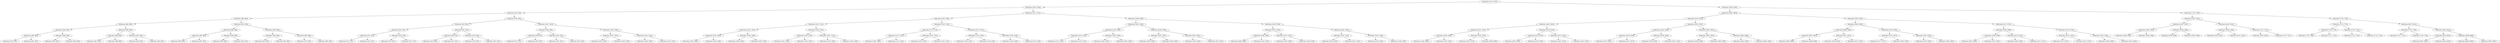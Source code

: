 digraph G{
962249445 [label="Node{data=[3547, 3547]}"]
962249445 -> 1100856685
1100856685 [label="Node{data=[1043, 1043]}"]
1100856685 -> 1244172753
1244172753 [label="Node{data=[910, 910]}"]
1244172753 -> 2070776017
2070776017 [label="Node{data=[894, 894]}"]
2070776017 -> 349122739
349122739 [label="Node{data=[886, 886]}"]
349122739 -> 940937618
940937618 [label="Node{data=[882, 882]}"]
940937618 -> 909982040
909982040 [label="Node{data=[880, 880]}"]
909982040 -> 562107470
562107470 [label="Node{data=[879, 879]}"]
909982040 -> 1286005349
1286005349 [label="Node{data=[881, 881]}"]
940937618 -> 1479238498
1479238498 [label="Node{data=[884, 884]}"]
1479238498 -> 117667526
117667526 [label="Node{data=[883, 883]}"]
1479238498 -> 780742924
780742924 [label="Node{data=[885, 885]}"]
349122739 -> 1439128434
1439128434 [label="Node{data=[890, 890]}"]
1439128434 -> 1450447579
1450447579 [label="Node{data=[888, 888]}"]
1450447579 -> 1256061845
1256061845 [label="Node{data=[887, 887]}"]
1450447579 -> 758887059
758887059 [label="Node{data=[889, 889]}"]
1439128434 -> 1112039565
1112039565 [label="Node{data=[892, 892]}"]
1112039565 -> 886849749
886849749 [label="Node{data=[891, 891]}"]
1112039565 -> 301470856
301470856 [label="Node{data=[893, 893]}"]
2070776017 -> 1638372110
1638372110 [label="Node{data=[902, 902]}"]
1638372110 -> 1626000319
1626000319 [label="Node{data=[898, 898]}"]
1626000319 -> 921101727
921101727 [label="Node{data=[896, 896]}"]
921101727 -> 1735125919
1735125919 [label="Node{data=[895, 895]}"]
921101727 -> 982068127
982068127 [label="Node{data=[897, 897]}"]
1626000319 -> 210282562
210282562 [label="Node{data=[900, 900]}"]
210282562 -> 222522961
222522961 [label="Node{data=[899, 899]}"]
210282562 -> 902585205
902585205 [label="Node{data=[901, 901]}"]
1638372110 -> 1181375360
1181375360 [label="Node{data=[906, 906]}"]
1181375360 -> 258548151
258548151 [label="Node{data=[904, 904]}"]
258548151 -> 432990189
432990189 [label="Node{data=[903, 903]}"]
258548151 -> 1317929042
1317929042 [label="Node{data=[905, 905]}"]
1181375360 -> 1512891480
1512891480 [label="Node{data=[908, 908]}"]
1512891480 -> 479072819
479072819 [label="Node{data=[907, 907]}"]
1512891480 -> 1913749440
1913749440 [label="Node{data=[909, 909]}"]
1244172753 -> 1285782848
1285782848 [label="Node{data=[926, 926]}"]
1285782848 -> 1905282728
1905282728 [label="Node{data=[918, 918]}"]
1905282728 -> 493077795
493077795 [label="Node{data=[914, 914]}"]
493077795 -> 1693799984
1693799984 [label="Node{data=[912, 912]}"]
1693799984 -> 862678675
862678675 [label="Node{data=[911, 911]}"]
1693799984 -> 1090360152
1090360152 [label="Node{data=[913, 913]}"]
493077795 -> 1135877305
1135877305 [label="Node{data=[916, 916]}"]
1135877305 -> 222205481
222205481 [label="Node{data=[915, 915]}"]
1135877305 -> 1707704043
1707704043 [label="Node{data=[917, 917]}"]
1905282728 -> 1233278553
1233278553 [label="Node{data=[922, 922]}"]
1233278553 -> 716229124
716229124 [label="Node{data=[920, 920]}"]
716229124 -> 1405521573
1405521573 [label="Node{data=[919, 919]}"]
716229124 -> 2102828048
2102828048 [label="Node{data=[921, 921]}"]
1233278553 -> 649932157
649932157 [label="Node{data=[924, 924]}"]
649932157 -> 175186756
175186756 [label="Node{data=[923, 923]}"]
649932157 -> 1839544073
1839544073 [label="Node{data=[925, 925]}"]
1285782848 -> 609915057
609915057 [label="Node{data=[1035, 1035]}"]
609915057 -> 1799587714
1799587714 [label="Node{data=[930, 930]}"]
1799587714 -> 1756099245
1756099245 [label="Node{data=[928, 928]}"]
1756099245 -> 754097614
754097614 [label="Node{data=[927, 927]}"]
1756099245 -> 1558011897
1558011897 [label="Node{data=[929, 929]}"]
1799587714 -> 727034999
727034999 [label="Node{data=[932, 932]}"]
727034999 -> 475794730
475794730 [label="Node{data=[931, 931]}"]
727034999 -> 620298114
620298114 [label="Node{data=[933, 933]}"]
609915057 -> 317480563
317480563 [label="Node{data=[1039, 1039]}"]
317480563 -> 341601869
341601869 [label="Node{data=[1037, 1037]}"]
341601869 -> 1754596529
1754596529 [label="Node{data=[1036, 1036]}"]
341601869 -> 200471246
200471246 [label="Node{data=[1038, 1038]}"]
317480563 -> 2065512965
2065512965 [label="Node{data=[1041, 1041]}"]
2065512965 -> 214179117
214179117 [label="Node{data=[1040, 1040]}"]
2065512965 -> 1278488712
1278488712 [label="Node{data=[1042, 1042]}"]
1100856685 -> 1347211074
1347211074 [label="Node{data=[2151, 2151]}"]
1347211074 -> 1108544092
1108544092 [label="Node{data=[1059, 1059]}"]
1108544092 -> 1855085126
1855085126 [label="Node{data=[1051, 1051]}"]
1855085126 -> 55543660
55543660 [label="Node{data=[1047, 1047]}"]
55543660 -> 902790808
902790808 [label="Node{data=[1045, 1045]}"]
902790808 -> 1867830167
1867830167 [label="Node{data=[1044, 1044]}"]
902790808 -> 325641297
325641297 [label="Node{data=[1046, 1046]}"]
55543660 -> 1826842039
1826842039 [label="Node{data=[1049, 1049]}"]
1826842039 -> 580316429
580316429 [label="Node{data=[1048, 1048]}"]
1826842039 -> 1796688547
1796688547 [label="Node{data=[1050, 1050]}"]
1855085126 -> 1065968124
1065968124 [label="Node{data=[1055, 1055]}"]
1065968124 -> 1211131239
1211131239 [label="Node{data=[1053, 1053]}"]
1211131239 -> 1566246889
1566246889 [label="Node{data=[1052, 1052]}"]
1211131239 -> 214441139
214441139 [label="Node{data=[1054, 1054]}"]
1065968124 -> 2025458263
2025458263 [label="Node{data=[1057, 1057]}"]
2025458263 -> 870990714
870990714 [label="Node{data=[1056, 1056]}"]
2025458263 -> 906718881
906718881 [label="Node{data=[1058, 1058]}"]
1108544092 -> 2062209367
2062209367 [label="Node{data=[2143, 2143]}"]
2062209367 -> 1386906863
1386906863 [label="Node{data=[1513, 1513]}"]
1386906863 -> 859503699
859503699 [label="Node{data=[1107, 1107]}"]
859503699 -> 1588196083
1588196083 [label="Node{data=[1060, 1060]}"]
859503699 -> 1927671832
1927671832 [label="Node{data=[1116, 1116]}"]
1386906863 -> 1961791319
1961791319 [label="Node{data=[2141, 2141]}"]
1961791319 -> 273821181
273821181 [label="Node{data=[2128, 2128]}"]
1961791319 -> 24996718
24996718 [label="Node{data=[2142, 2142]}"]
2062209367 -> 1548037737
1548037737 [label="Node{data=[2147, 2147]}"]
1548037737 -> 1548850817
1548850817 [label="Node{data=[2145, 2145]}"]
1548850817 -> 1567450419
1567450419 [label="Node{data=[2144, 2144]}"]
1548850817 -> 924931051
924931051 [label="Node{data=[2146, 2146]}"]
1548037737 -> 1122108672
1122108672 [label="Node{data=[2149, 2149]}"]
1122108672 -> 316106307
316106307 [label="Node{data=[2148, 2148]}"]
1122108672 -> 614850007
614850007 [label="Node{data=[2150, 2150]}"]
1347211074 -> 421948579
421948579 [label="Node{data=[3446, 3446]}"]
421948579 -> 1262395522
1262395522 [label="Node{data=[2405, 2405]}"]
1262395522 -> 1651647192
1651647192 [label="Node{data=[2166, 2166]}"]
1651647192 -> 1748172836
1748172836 [label="Node{data=[2153, 2153]}"]
1748172836 -> 1113209589
1113209589 [label="Node{data=[2152, 2152]}"]
1748172836 -> 2086582412
2086582412 [label="Node{data=[2154, 2154]}"]
1651647192 -> 264843581
264843581 [label="Node{data=[2403, 2403]}"]
264843581 -> 2131440320
2131440320 [label="Node{data=[2402, 2402]}"]
264843581 -> 1813324358
1813324358 [label="Node{data=[2404, 2404]}"]
1262395522 -> 1694924176
1694924176 [label="Node{data=[2409, 2409]}"]
1694924176 -> 595650772
595650772 [label="Node{data=[2407, 2407]}"]
595650772 -> 87774038
87774038 [label="Node{data=[2406, 2406]}"]
595650772 -> 1081693861
1081693861 [label="Node{data=[2408, 2408]}"]
1694924176 -> 382032327
382032327 [label="Node{data=[3031, 3031]}"]
382032327 -> 849855875
849855875 [label="Node{data=[2443, 2443]}"]
382032327 -> 1834582370
1834582370 [label="Node{data=[3052, 3052]}"]
421948579 -> 1738489362
1738489362 [label="Node{data=[3539, 3539]}"]
1738489362 -> 1529370695
1529370695 [label="Node{data=[3535, 3535]}"]
1529370695 -> 1471092092
1471092092 [label="Node{data=[3506, 3506]}"]
1471092092 -> 1985793146
1985793146 [label="Node{data=[3468, 3468]}"]
1471092092 -> 1756168973
1756168973 [label="Node{data=[3534, 3534]}"]
1529370695 -> 1910412351
1910412351 [label="Node{data=[3537, 3537]}"]
1910412351 -> 1584753549
1584753549 [label="Node{data=[3536, 3536]}"]
1910412351 -> 1322930981
1322930981 [label="Node{data=[3538, 3538]}"]
1738489362 -> 1324319896
1324319896 [label="Node{data=[3543, 3543]}"]
1324319896 -> 1259703830
1259703830 [label="Node{data=[3541, 3541]}"]
1259703830 -> 1045016058
1045016058 [label="Node{data=[3540, 3540]}"]
1259703830 -> 580293229
580293229 [label="Node{data=[3542, 3542]}"]
1324319896 -> 284101091
284101091 [label="Node{data=[3545, 3545]}"]
284101091 -> 2003652822
2003652822 [label="Node{data=[3544, 3544]}"]
284101091 -> 70784444
70784444 [label="Node{data=[3546, 3546]}"]
962249445 -> 304872108
304872108 [label="Node{data=[5583, 5583]}"]
304872108 -> 2061719835
2061719835 [label="Node{data=[4605, 4605]}"]
2061719835 -> 1737837937
1737837937 [label="Node{data=[4324, 4324]}"]
1737837937 -> 591667658
591667658 [label="Node{data=[3901, 3901]}"]
591667658 -> 1853309332
1853309332 [label="Node{data=[3551, 3551]}"]
1853309332 -> 247264960
247264960 [label="Node{data=[3549, 3549]}"]
247264960 -> 1133497507
1133497507 [label="Node{data=[3548, 3548]}"]
247264960 -> 1103621993
1103621993 [label="Node{data=[3550, 3550]}"]
1853309332 -> 367553828
367553828 [label="Node{data=[3553, 3553]}"]
367553828 -> 2081129391
2081129391 [label="Node{data=[3552, 3552]}"]
367553828 -> 1096594009
1096594009 [label="Node{data=[3896, 3896]}"]
591667658 -> 1058976188
1058976188 [label="Node{data=[4320, 4320]}"]
1058976188 -> 1766423094
1766423094 [label="Node{data=[4318, 4318]}"]
1766423094 -> 1233095243
1233095243 [label="Node{data=[4302, 4302]}"]
1766423094 -> 1838491463
1838491463 [label="Node{data=[4319, 4319]}"]
1058976188 -> 667744280
667744280 [label="Node{data=[4322, 4322]}"]
667744280 -> 100052509
100052509 [label="Node{data=[4321, 4321]}"]
667744280 -> 820920634
820920634 [label="Node{data=[4323, 4323]}"]
1737837937 -> 1946543999
1946543999 [label="Node{data=[4332, 4332]}"]
1946543999 -> 877252063
877252063 [label="Node{data=[4328, 4328]}"]
877252063 -> 83827469
83827469 [label="Node{data=[4326, 4326]}"]
83827469 -> 1188724025
1188724025 [label="Node{data=[4325, 4325]}"]
83827469 -> 490689666
490689666 [label="Node{data=[4327, 4327]}"]
877252063 -> 1742886351
1742886351 [label="Node{data=[4330, 4330]}"]
1742886351 -> 465112397
465112397 [label="Node{data=[4329, 4329]}"]
1742886351 -> 236947638
236947638 [label="Node{data=[4331, 4331]}"]
1946543999 -> 1776502451
1776502451 [label="Node{data=[4601, 4601]}"]
1776502451 -> 484063853
484063853 [label="Node{data=[4581, 4581]}"]
484063853 -> 1339727838
1339727838 [label="Node{data=[4568, 4568]}"]
484063853 -> 1039332523
1039332523 [label="Node{data=[4600, 4600]}"]
1776502451 -> 1322777464
1322777464 [label="Node{data=[4603, 4603]}"]
1322777464 -> 60012957
60012957 [label="Node{data=[4602, 4602]}"]
1322777464 -> 405594718
405594718 [label="Node{data=[4604, 4604]}"]
2061719835 -> 852564572
852564572 [label="Node{data=[5076, 5076]}"]
852564572 -> 1135360837
1135360837 [label="Node{data=[4661, 4661]}"]
1135360837 -> 1575824892
1575824892 [label="Node{data=[4609, 4609]}"]
1575824892 -> 581704205
581704205 [label="Node{data=[4607, 4607]}"]
581704205 -> 412481534
412481534 [label="Node{data=[4606, 4606]}"]
581704205 -> 977371578
977371578 [label="Node{data=[4608, 4608]}"]
1575824892 -> 242731459
242731459 [label="Node{data=[4611, 4611]}"]
242731459 -> 1288296050
1288296050 [label="Node{data=[4610, 4610]}"]
242731459 -> 2077553170
2077553170 [label="Node{data=[4612, 4612]}"]
1135360837 -> 1303306371
1303306371 [label="Node{data=[5029, 5029]}"]
1303306371 -> 2108096804
2108096804 [label="Node{data=[4767, 4767]}"]
2108096804 -> 2145333924
2145333924 [label="Node{data=[4727, 4727]}"]
2108096804 -> 591862575
591862575 [label="Node{data=[5028, 5028]}"]
1303306371 -> 433544508
433544508 [label="Node{data=[5032, 5032]}"]
433544508 -> 1547485443
1547485443 [label="Node{data=[5030, 5030]}"]
433544508 -> 1525711410
1525711410 [label="Node{data=[5065, 5065]}"]
852564572 -> 1106605088
1106605088 [label="Node{data=[5572, 5572]}"]
1106605088 -> 1659432863
1659432863 [label="Node{data=[5568, 5568]}"]
1659432863 -> 1491475992
1491475992 [label="Node{data=[5566, 5566]}"]
1491475992 -> 114947620
114947620 [label="Node{data=[5565, 5565]}"]
1491475992 -> 1827133099
1827133099 [label="Node{data=[5567, 5567]}"]
1659432863 -> 1238784191
1238784191 [label="Node{data=[5570, 5570]}"]
1238784191 -> 556304707
556304707 [label="Node{data=[5569, 5569]}"]
1238784191 -> 1753822100
1753822100 [label="Node{data=[5571, 5571]}"]
1106605088 -> 982119072
982119072 [label="Node{data=[5576, 5576]}"]
982119072 -> 1105286894
1105286894 [label="Node{data=[5574, 5574]}"]
1105286894 -> 619101440
619101440 [label="Node{data=[5573, 5573]}"]
1105286894 -> 89272219
89272219 [label="Node{data=[5575, 5575]}"]
982119072 -> 1891352931
1891352931 [label="Node{data=[5581, 5581]}"]
1891352931 -> 992391100
992391100 [label="Node{data=[5580, 5580]}"]
1891352931 -> 716774245
716774245 [label="Node{data=[5582, 5582]}"]
304872108 -> 1040439134
1040439134 [label="Node{data=[7748, 7748]}"]
1040439134 -> 278772004
278772004 [label="Node{data=[5591, 5591]}"]
278772004 -> 516468676
516468676 [label="Node{data=[5587, 5587]}"]
516468676 -> 2093546827
2093546827 [label="Node{data=[5585, 5585]}"]
2093546827 -> 1548840107
1548840107 [label="Node{data=[5584, 5584]}"]
2093546827 -> 569944732
569944732 [label="Node{data=[5586, 5586]}"]
516468676 -> 2048231400
2048231400 [label="Node{data=[5589, 5589]}"]
2048231400 -> 1091313476
1091313476 [label="Node{data=[5588, 5588]}"]
2048231400 -> 384763898
384763898 [label="Node{data=[5590, 5590]}"]
278772004 -> 1915216881
1915216881 [label="Node{data=[6192, 6192]}"]
1915216881 -> 609943706
609943706 [label="Node{data=[5593, 5593]}"]
609943706 -> 84725098
84725098 [label="Node{data=[5592, 5592]}"]
609943706 -> 1806883558
1806883558 [label="Node{data=[6191, 6191]}"]
1915216881 -> 650613770
650613770 [label="Node{data=[7512, 7512]}"]
650613770 -> 1516507032
1516507032 [label="Node{data=[6205, 6205]}"]
650613770 -> 971046435
971046435 [label="Node{data=[7747, 7747]}"]
1040439134 -> 1157129747
1157129747 [label="Node{data=[7756, 7756]}"]
1157129747 -> 1577442626
1577442626 [label="Node{data=[7752, 7752]}"]
1577442626 -> 610730453
610730453 [label="Node{data=[7750, 7750]}"]
610730453 -> 449376924
449376924 [label="Node{data=[7749, 7749]}"]
610730453 -> 487053096
487053096 [label="Node{data=[7751, 7751]}"]
1577442626 -> 1838736903
1838736903 [label="Node{data=[7754, 7754]}"]
1838736903 -> 1911372744
1911372744 [label="Node{data=[7753, 7753]}"]
1838736903 -> 745302907
745302907 [label="Node{data=[7755, 7755]}"]
1157129747 -> 259082057
259082057 [label="Node{data=[8021, 8021]}"]
259082057 -> 636690558
636690558 [label="Node{data=[7758, 7758]}"]
636690558 -> 1029209203
1029209203 [label="Node{data=[7757, 7757]}"]
636690558 -> 1914765072
1914765072 [label="Node{data=[7759, 7759]}"]
259082057 -> 2003744018
2003744018 [label="Node{data=[8025, 8025]}"]
2003744018 -> 1268947793
1268947793 [label="Node{data=[8023, 8023]}"]
1268947793 -> 904383922
904383922 [label="Node{data=[8022, 8022]}"]
1268947793 -> 1078623329
1078623329 [label="Node{data=[8024, 8024]}"]
2003744018 -> 1116637023
1116637023 [label="Node{data=[8896, 8896]}"]
1116637023 -> 497677388
497677388 [label="Node{data=[8895, 8895]}"]
1116637023 -> 380121110
380121110 [label="Node{data=[8897, 8897]}"]
}